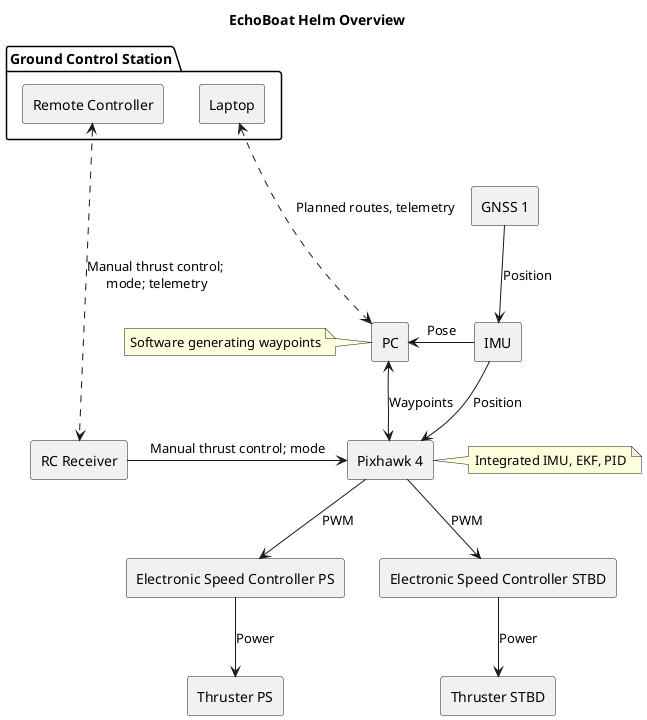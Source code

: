 @startuml
title "EchoBoat Helm Overview"
skinparam componentStyle rectangle
' skinparam monochrome true
' skinparam linetype ortho

component "Pixhawk 4" as PH
component "PC"

' component "LIDAR"

together {
together {
    component "GNSS 1" as GNSS1
}
component "IMU"
}

component "Electronic Speed Controller PS" as ESCps
component "Electronic Speed Controller STBD" as ESCstbd
component "RC Receiver" as RCrec

package "Ground Control Station"{
    component "Remote Controller" as RC
    component "Laptop"
}

component "Thruster PS" as Mps
component "Thruster STBD" as Mstbd

RC <..down..> RCrec : Manual thrust control;\n mode; telemetry
RCrec -> PH : Manual thrust control; mode

Laptop <.> PC : Planned routes, telemetry

note right of PH : Integrated IMU, EKF, PID

PH <-up-> PC : Waypoints

note left of PC : Software generating waypoints

GNSS1 --> IMU : Position
IMU -> PH : Position
IMU -> PC : Pose
' IMU -up-> LIDAR : Pose
' LIDAR -down-> PC

PH -down-> ESCps : PWM
PH -down-> ESCstbd : PWM


ESCps -down-> Mps : Power
ESCstbd -down-> Mstbd : Power

' hide @unlinked
@enduml